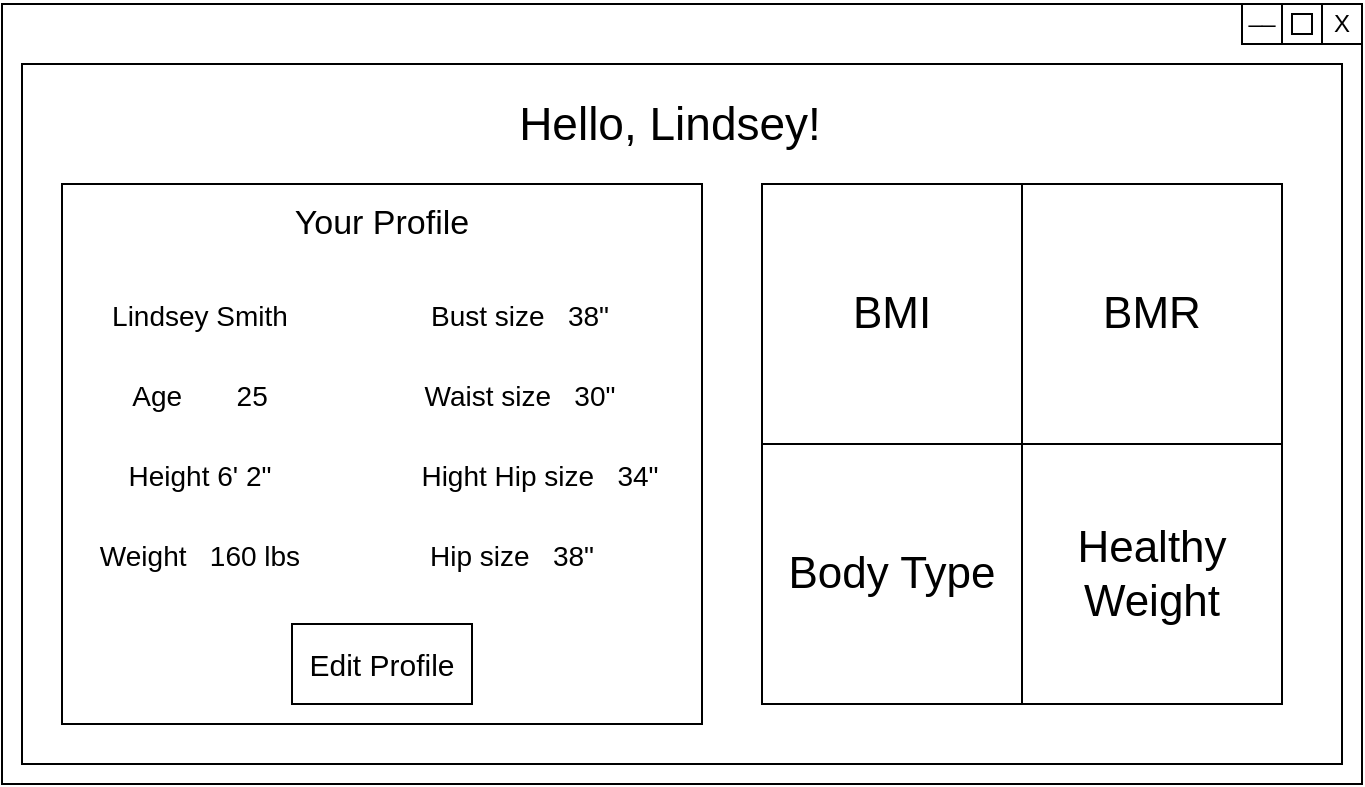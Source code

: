 <mxfile version="12.9.6" type="github">
  <diagram id="9UC1ZBUf9r_J20Ng0Syh" name="Page-1">
    <mxGraphModel dx="868" dy="401" grid="1" gridSize="10" guides="1" tooltips="1" connect="1" arrows="1" fold="1" page="1" pageScale="1" pageWidth="827" pageHeight="1169" math="0" shadow="0">
      <root>
        <mxCell id="0" />
        <mxCell id="1" parent="0" />
        <mxCell id="mh5o7TWo_xymcsIFWV8s-2" value="" style="rounded=0;whiteSpace=wrap;html=1;" parent="1" vertex="1">
          <mxGeometry x="80" y="50" width="680" height="390" as="geometry" />
        </mxCell>
        <mxCell id="mh5o7TWo_xymcsIFWV8s-3" value="" style="rounded=0;whiteSpace=wrap;html=1;" parent="1" vertex="1">
          <mxGeometry x="700" y="50" width="60" height="20" as="geometry" />
        </mxCell>
        <mxCell id="mh5o7TWo_xymcsIFWV8s-5" value="" style="whiteSpace=wrap;html=1;aspect=fixed;" parent="1" vertex="1">
          <mxGeometry x="720" y="50" width="20" height="20" as="geometry" />
        </mxCell>
        <mxCell id="mh5o7TWo_xymcsIFWV8s-6" value="" style="whiteSpace=wrap;html=1;aspect=fixed;" parent="1" vertex="1">
          <mxGeometry x="740" y="50" width="20" height="20" as="geometry" />
        </mxCell>
        <mxCell id="mh5o7TWo_xymcsIFWV8s-10" value="" style="whiteSpace=wrap;html=1;aspect=fixed;" parent="1" vertex="1">
          <mxGeometry x="725" y="55" width="10" height="10" as="geometry" />
        </mxCell>
        <mxCell id="mh5o7TWo_xymcsIFWV8s-14" value="X" style="text;html=1;strokeColor=none;fillColor=none;align=center;verticalAlign=middle;whiteSpace=wrap;rounded=0;" parent="1" vertex="1">
          <mxGeometry x="740" y="50" width="20" height="20" as="geometry" />
        </mxCell>
        <mxCell id="mh5o7TWo_xymcsIFWV8s-15" value="__" style="text;html=1;strokeColor=none;fillColor=none;align=center;verticalAlign=middle;whiteSpace=wrap;rounded=0;" parent="1" vertex="1">
          <mxGeometry x="700" y="50" width="20" height="10" as="geometry" />
        </mxCell>
        <mxCell id="mh5o7TWo_xymcsIFWV8s-16" value="" style="rounded=0;whiteSpace=wrap;html=1;" parent="1" vertex="1">
          <mxGeometry x="90" y="80" width="660" height="350" as="geometry" />
        </mxCell>
        <mxCell id="mh5o7TWo_xymcsIFWV8s-17" value="&lt;div&gt;Hello,&amp;nbsp;Lindsey!&lt;/div&gt;" style="text;html=1;strokeColor=none;fillColor=none;align=center;verticalAlign=middle;whiteSpace=wrap;rounded=0;fontSize=23;" parent="1" vertex="1">
          <mxGeometry x="234" y="80" width="360" height="60" as="geometry" />
        </mxCell>
        <mxCell id="aTJzjZ4bMfpqLngNovGI-1" value="&lt;font style=&quot;font-size: 22px&quot;&gt;BMI&lt;/font&gt;" style="rounded=0;whiteSpace=wrap;html=1;" parent="1" vertex="1">
          <mxGeometry x="460" y="140" width="130" height="130" as="geometry" />
        </mxCell>
        <mxCell id="aTJzjZ4bMfpqLngNovGI-2" value="" style="rounded=0;whiteSpace=wrap;html=1;" parent="1" vertex="1">
          <mxGeometry x="110" y="140" width="320" height="270" as="geometry" />
        </mxCell>
        <mxCell id="aTJzjZ4bMfpqLngNovGI-3" value="&lt;font style=&quot;font-size: 14px&quot;&gt;Lindsey Smith&lt;/font&gt;" style="text;html=1;strokeColor=none;fillColor=none;align=center;verticalAlign=middle;whiteSpace=wrap;rounded=0;fontSize=16;" parent="1" vertex="1">
          <mxGeometry x="124" y="190" width="110" height="30" as="geometry" />
        </mxCell>
        <mxCell id="aTJzjZ4bMfpqLngNovGI-4" value="&lt;font style=&quot;font-size: 17px&quot;&gt;Your Profile&lt;/font&gt;" style="text;html=1;strokeColor=none;fillColor=none;align=center;verticalAlign=middle;whiteSpace=wrap;rounded=0;fontSize=16;" parent="1" vertex="1">
          <mxGeometry x="205" y="140" width="130" height="40" as="geometry" />
        </mxCell>
        <mxCell id="aTJzjZ4bMfpqLngNovGI-5" value="&lt;font style=&quot;font-size: 14px&quot;&gt;Age&amp;nbsp; &amp;nbsp; &amp;nbsp; &amp;nbsp;25&lt;/font&gt;" style="text;html=1;strokeColor=none;fillColor=none;align=center;verticalAlign=middle;whiteSpace=wrap;rounded=0;fontSize=16;" parent="1" vertex="1">
          <mxGeometry x="124" y="230" width="110" height="30" as="geometry" />
        </mxCell>
        <mxCell id="aTJzjZ4bMfpqLngNovGI-6" value="&lt;font style=&quot;font-size: 14px&quot;&gt;Height 6&#39; 2&quot;&lt;/font&gt;" style="text;html=1;strokeColor=none;fillColor=none;align=center;verticalAlign=middle;whiteSpace=wrap;rounded=0;fontSize=16;" parent="1" vertex="1">
          <mxGeometry x="124" y="270" width="110" height="30" as="geometry" />
        </mxCell>
        <mxCell id="aTJzjZ4bMfpqLngNovGI-9" value="&lt;font style=&quot;font-size: 14px&quot;&gt;Weight&amp;nbsp; &amp;nbsp;160 lbs&lt;/font&gt;" style="text;html=1;strokeColor=none;fillColor=none;align=center;verticalAlign=middle;whiteSpace=wrap;rounded=0;fontSize=16;" parent="1" vertex="1">
          <mxGeometry x="124" y="310" width="110" height="30" as="geometry" />
        </mxCell>
        <mxCell id="aTJzjZ4bMfpqLngNovGI-10" value="&lt;font style=&quot;font-size: 14px&quot;&gt;Bust size&amp;nbsp; &amp;nbsp;38&quot;&lt;/font&gt;" style="text;html=1;strokeColor=none;fillColor=none;align=center;verticalAlign=middle;whiteSpace=wrap;rounded=0;fontSize=16;" parent="1" vertex="1">
          <mxGeometry x="284" y="190" width="110" height="30" as="geometry" />
        </mxCell>
        <mxCell id="aTJzjZ4bMfpqLngNovGI-11" value="&lt;font style=&quot;font-size: 14px&quot;&gt;Waist size&amp;nbsp; &amp;nbsp;30&quot;&lt;/font&gt;" style="text;html=1;strokeColor=none;fillColor=none;align=center;verticalAlign=middle;whiteSpace=wrap;rounded=0;fontSize=16;" parent="1" vertex="1">
          <mxGeometry x="284" y="230" width="110" height="30" as="geometry" />
        </mxCell>
        <mxCell id="aTJzjZ4bMfpqLngNovGI-12" value="&lt;font style=&quot;font-size: 14px&quot;&gt;Hight Hip size&amp;nbsp; &amp;nbsp;34&quot;&lt;/font&gt;" style="text;html=1;strokeColor=none;fillColor=none;align=center;verticalAlign=middle;whiteSpace=wrap;rounded=0;fontSize=16;" parent="1" vertex="1">
          <mxGeometry x="284" y="270" width="130" height="30" as="geometry" />
        </mxCell>
        <mxCell id="aTJzjZ4bMfpqLngNovGI-13" value="&lt;font style=&quot;font-size: 14px&quot;&gt;Hip size&amp;nbsp; &amp;nbsp;38&quot;&lt;/font&gt;" style="text;html=1;strokeColor=none;fillColor=none;align=center;verticalAlign=middle;whiteSpace=wrap;rounded=0;fontSize=16;" parent="1" vertex="1">
          <mxGeometry x="280" y="310" width="110" height="30" as="geometry" />
        </mxCell>
        <mxCell id="aTJzjZ4bMfpqLngNovGI-14" value="&lt;font style=&quot;font-size: 15px&quot;&gt;Edit Profile&lt;/font&gt;" style="rounded=0;whiteSpace=wrap;html=1;fontSize=16;" parent="1" vertex="1">
          <mxGeometry x="225" y="360" width="90" height="40" as="geometry" />
        </mxCell>
        <mxCell id="aTJzjZ4bMfpqLngNovGI-15" value="&lt;span style=&quot;font-size: 22px ; white-space: normal&quot;&gt;BMR&lt;/span&gt;" style="rounded=0;whiteSpace=wrap;html=1;" parent="1" vertex="1">
          <mxGeometry x="590" y="140" width="130" height="130" as="geometry" />
        </mxCell>
        <mxCell id="aTJzjZ4bMfpqLngNovGI-16" value="&lt;span style=&quot;font-size: 22px&quot;&gt;Body Type&lt;/span&gt;" style="rounded=0;whiteSpace=wrap;html=1;" parent="1" vertex="1">
          <mxGeometry x="460" y="270" width="130" height="130" as="geometry" />
        </mxCell>
        <mxCell id="aTJzjZ4bMfpqLngNovGI-17" value="&lt;span style=&quot;font-size: 22px ; white-space: normal&quot;&gt;Healthy Weight&lt;/span&gt;" style="rounded=0;whiteSpace=wrap;html=1;" parent="1" vertex="1">
          <mxGeometry x="590" y="270" width="130" height="130" as="geometry" />
        </mxCell>
      </root>
    </mxGraphModel>
  </diagram>
</mxfile>
